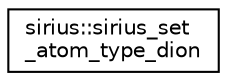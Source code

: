 digraph "Graphical Class Hierarchy"
{
 // INTERACTIVE_SVG=YES
  edge [fontname="Helvetica",fontsize="10",labelfontname="Helvetica",labelfontsize="10"];
  node [fontname="Helvetica",fontsize="10",shape=record];
  rankdir="LR";
  Node1 [label="sirius::sirius_set\l_atom_type_dion",height=0.2,width=0.4,color="black", fillcolor="white", style="filled",URL="$interfacesirius_1_1sirius__set__atom__type__dion.html"];
}

